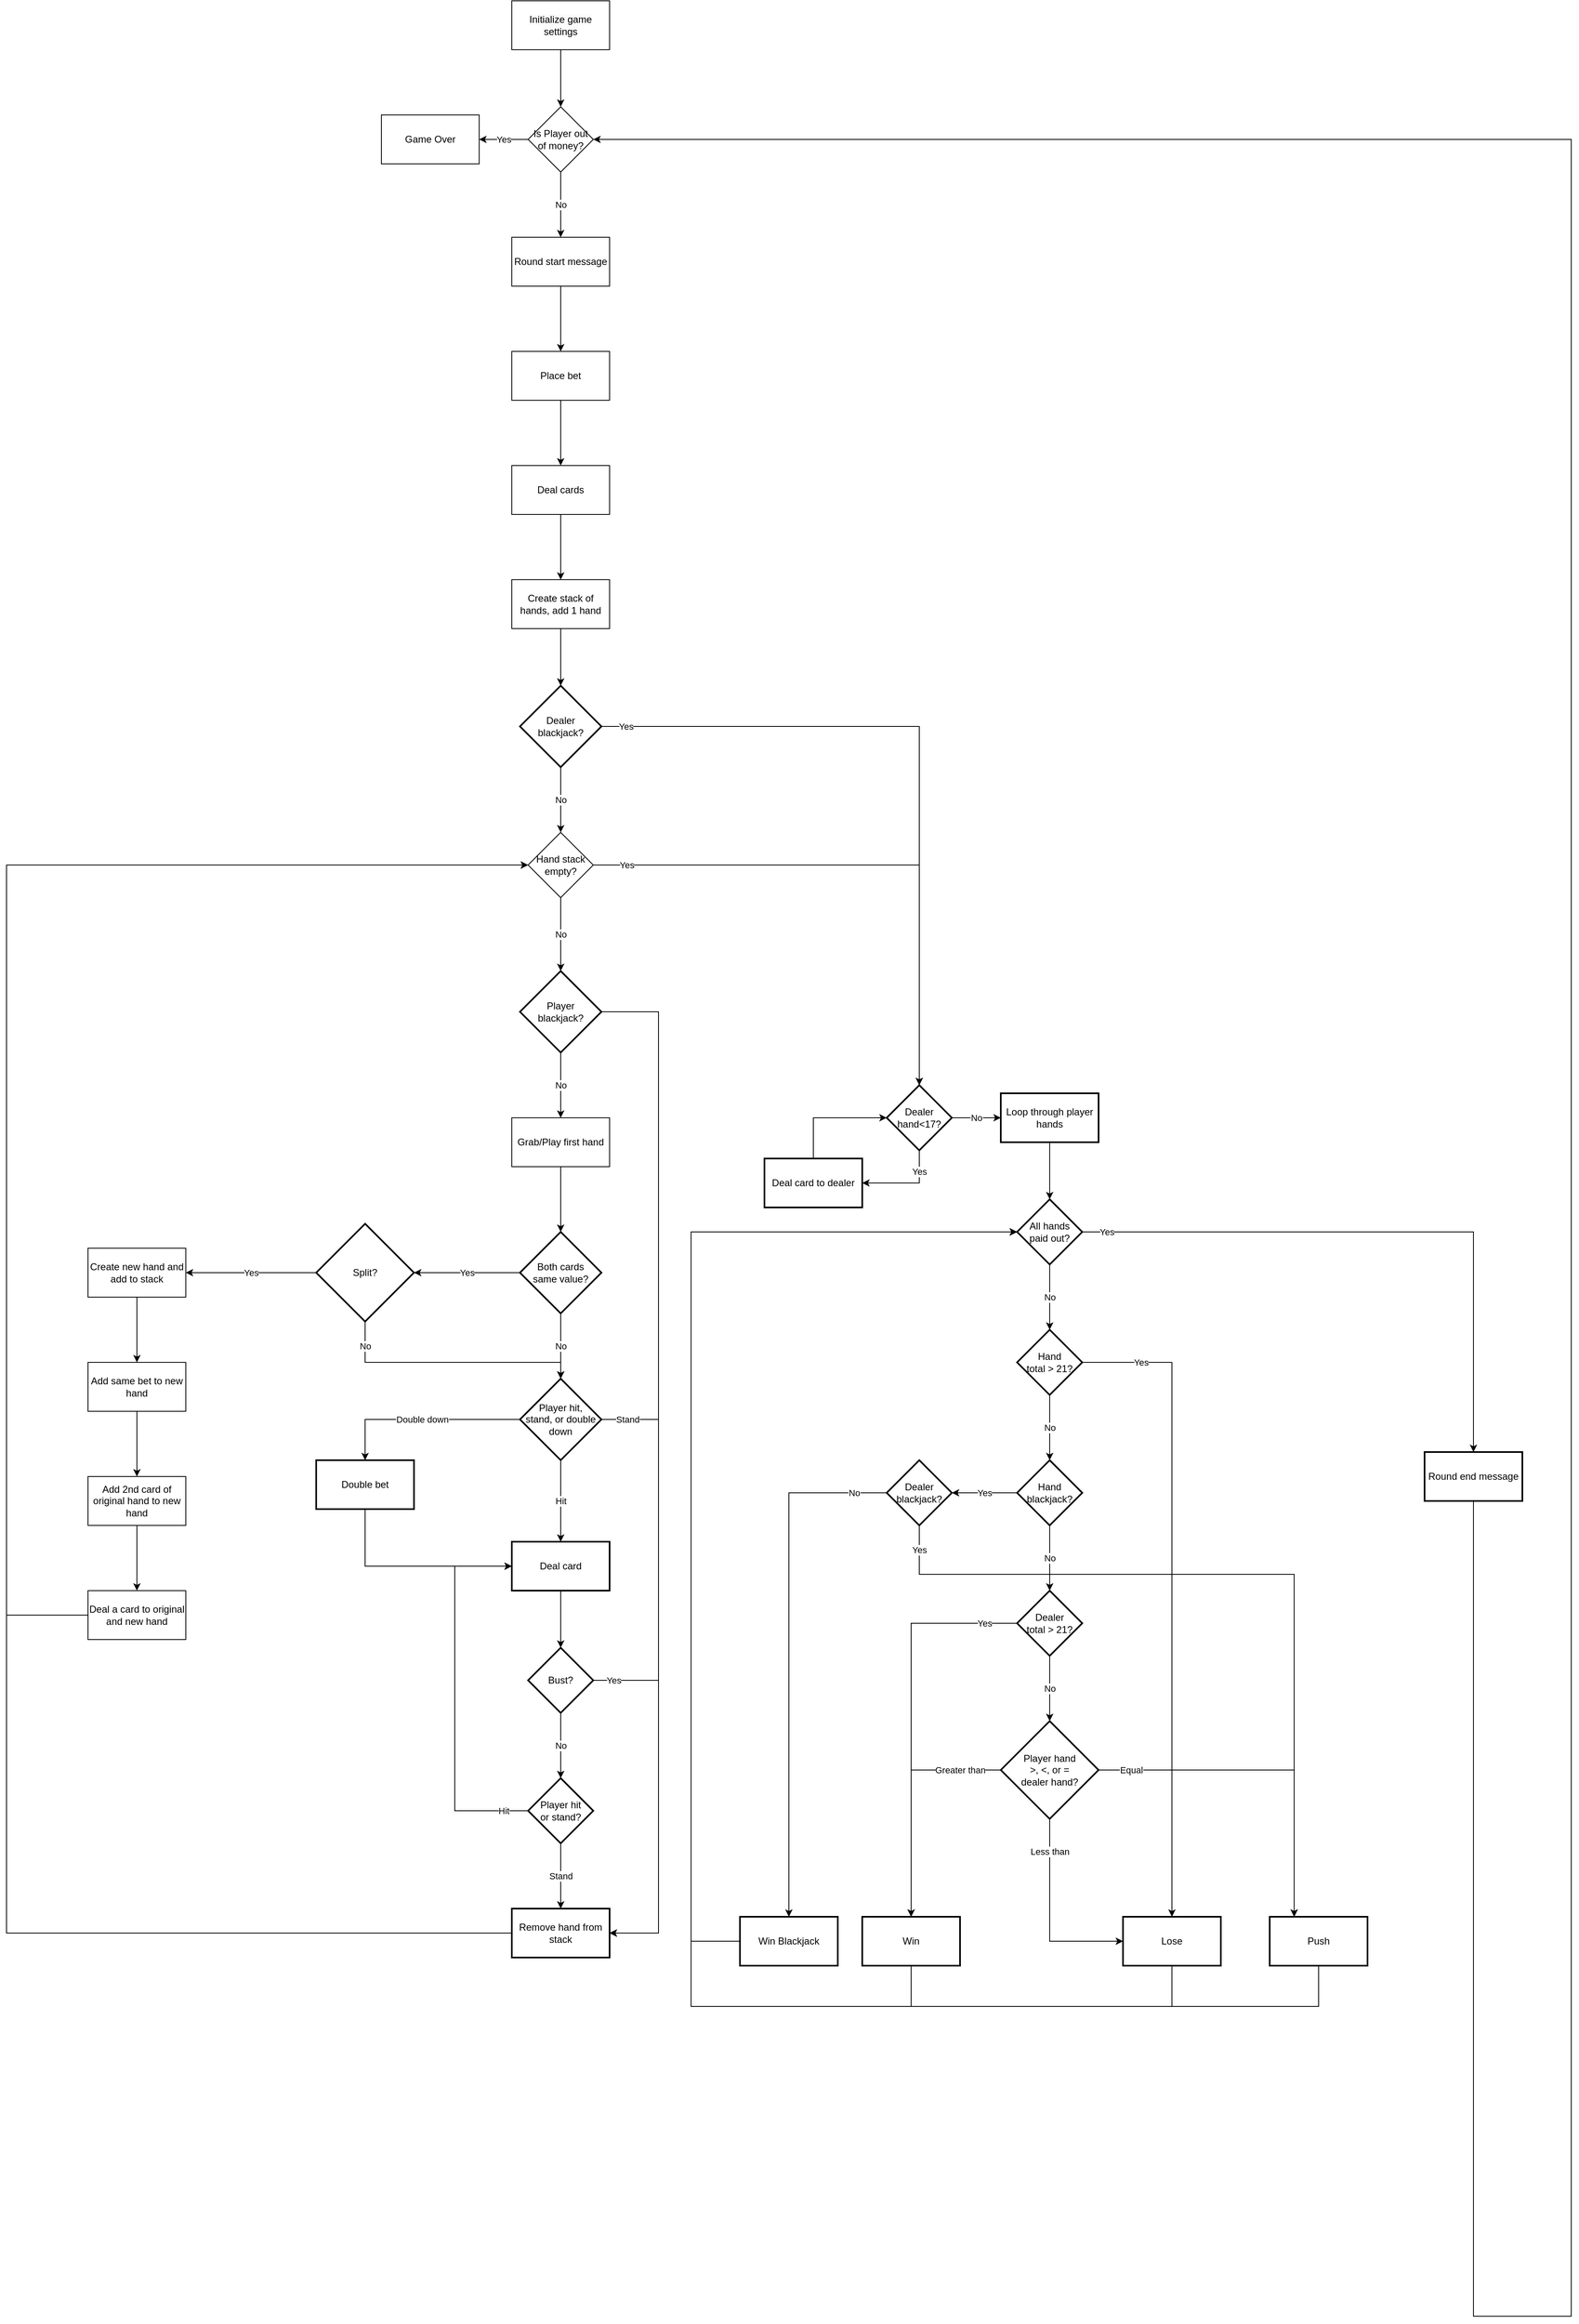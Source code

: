 <mxfile version="22.1.16" type="device">
  <diagram id="C5RBs43oDa-KdzZeNtuy" name="Page-1">
    <mxGraphModel dx="1985" dy="1855" grid="1" gridSize="10" guides="1" tooltips="1" connect="1" arrows="1" fold="1" page="1" pageScale="1" pageWidth="827" pageHeight="1169" math="0" shadow="0">
      <root>
        <mxCell id="WIyWlLk6GJQsqaUBKTNV-0" />
        <mxCell id="WIyWlLk6GJQsqaUBKTNV-1" parent="WIyWlLk6GJQsqaUBKTNV-0" />
        <mxCell id="i9jCx2unNbXi8wpeDKbZ-19" value="Yes" style="edgeStyle=orthogonalEdgeStyle;rounded=0;orthogonalLoop=1;jettySize=auto;html=1;entryX=0.5;entryY=0;entryDx=0;entryDy=0;" parent="WIyWlLk6GJQsqaUBKTNV-1" source="i9jCx2unNbXi8wpeDKbZ-8" target="i9jCx2unNbXi8wpeDKbZ-92" edge="1">
          <mxGeometry x="-0.928" relative="1" as="geometry">
            <mxPoint x="490" y="340" as="targetPoint" />
            <mxPoint as="offset" />
          </mxGeometry>
        </mxCell>
        <mxCell id="jfCNKPTCfZY7lDQbWMXK-6" value="No" style="edgeStyle=orthogonalEdgeStyle;rounded=0;orthogonalLoop=1;jettySize=auto;html=1;entryX=0.5;entryY=0;entryDx=0;entryDy=0;" edge="1" parent="WIyWlLk6GJQsqaUBKTNV-1" source="i9jCx2unNbXi8wpeDKbZ-8" target="i9jCx2unNbXi8wpeDKbZ-83">
          <mxGeometry relative="1" as="geometry" />
        </mxCell>
        <mxCell id="i9jCx2unNbXi8wpeDKbZ-8" value="Dealer &lt;br&gt;blackjack?" style="strokeWidth=2;html=1;shape=mxgraph.flowchart.decision;whiteSpace=wrap;" parent="WIyWlLk6GJQsqaUBKTNV-1" vertex="1">
          <mxGeometry x="310" y="290" width="100" height="100" as="geometry" />
        </mxCell>
        <mxCell id="jfCNKPTCfZY7lDQbWMXK-11" style="edgeStyle=orthogonalEdgeStyle;rounded=0;orthogonalLoop=1;jettySize=auto;html=1;entryX=0.5;entryY=0;entryDx=0;entryDy=0;" edge="1" parent="WIyWlLk6GJQsqaUBKTNV-1" source="i9jCx2unNbXi8wpeDKbZ-12" target="i9jCx2unNbXi8wpeDKbZ-70">
          <mxGeometry relative="1" as="geometry" />
        </mxCell>
        <mxCell id="i9jCx2unNbXi8wpeDKbZ-12" value="Deal cards" style="rounded=0;whiteSpace=wrap;html=1;" parent="WIyWlLk6GJQsqaUBKTNV-1" vertex="1">
          <mxGeometry x="300" y="20" width="120" height="60" as="geometry" />
        </mxCell>
        <mxCell id="i9jCx2unNbXi8wpeDKbZ-15" style="edgeStyle=orthogonalEdgeStyle;rounded=0;orthogonalLoop=1;jettySize=auto;html=1;entryX=0.5;entryY=0;entryDx=0;entryDy=0;" parent="WIyWlLk6GJQsqaUBKTNV-1" source="i9jCx2unNbXi8wpeDKbZ-14" target="i9jCx2unNbXi8wpeDKbZ-12" edge="1">
          <mxGeometry relative="1" as="geometry" />
        </mxCell>
        <mxCell id="i9jCx2unNbXi8wpeDKbZ-14" value="Place bet" style="rounded=0;whiteSpace=wrap;html=1;" parent="WIyWlLk6GJQsqaUBKTNV-1" vertex="1">
          <mxGeometry x="300" y="-120" width="120" height="60" as="geometry" />
        </mxCell>
        <mxCell id="jfCNKPTCfZY7lDQbWMXK-10" style="edgeStyle=orthogonalEdgeStyle;rounded=0;orthogonalLoop=1;jettySize=auto;html=1;entryX=0.5;entryY=0;entryDx=0;entryDy=0;" edge="1" parent="WIyWlLk6GJQsqaUBKTNV-1" source="i9jCx2unNbXi8wpeDKbZ-16" target="i9jCx2unNbXi8wpeDKbZ-14">
          <mxGeometry relative="1" as="geometry" />
        </mxCell>
        <mxCell id="i9jCx2unNbXi8wpeDKbZ-16" value="Round start message" style="rounded=0;whiteSpace=wrap;html=1;" parent="WIyWlLk6GJQsqaUBKTNV-1" vertex="1">
          <mxGeometry x="300" y="-260" width="120" height="60" as="geometry" />
        </mxCell>
        <mxCell id="i9jCx2unNbXi8wpeDKbZ-142" style="edgeStyle=orthogonalEdgeStyle;rounded=0;orthogonalLoop=1;jettySize=auto;html=1;entryX=0;entryY=0.5;entryDx=0;entryDy=0;" parent="WIyWlLk6GJQsqaUBKTNV-1" source="i9jCx2unNbXi8wpeDKbZ-21" target="i9jCx2unNbXi8wpeDKbZ-126" edge="1">
          <mxGeometry relative="1" as="geometry">
            <Array as="points">
              <mxPoint x="1290" y="1910" />
              <mxPoint x="520" y="1910" />
              <mxPoint x="520" y="960" />
            </Array>
          </mxGeometry>
        </mxCell>
        <mxCell id="i9jCx2unNbXi8wpeDKbZ-21" value="Push" style="whiteSpace=wrap;html=1;strokeWidth=2;" parent="WIyWlLk6GJQsqaUBKTNV-1" vertex="1">
          <mxGeometry x="1230" y="1800" width="120" height="60" as="geometry" />
        </mxCell>
        <mxCell id="RC4UUREXf3sCJhHpXISN-1" value="" style="edgeStyle=orthogonalEdgeStyle;rounded=0;orthogonalLoop=1;jettySize=auto;html=1;" parent="WIyWlLk6GJQsqaUBKTNV-1" source="i9jCx2unNbXi8wpeDKbZ-23" target="RC4UUREXf3sCJhHpXISN-0" edge="1">
          <mxGeometry relative="1" as="geometry" />
        </mxCell>
        <mxCell id="i9jCx2unNbXi8wpeDKbZ-23" value="&lt;span style=&quot;color: rgb(0, 0, 0); font-family: Helvetica; font-size: 12px; font-style: normal; font-variant-ligatures: normal; font-variant-caps: normal; font-weight: 400; letter-spacing: normal; orphans: 2; text-align: center; text-indent: 0px; text-transform: none; widows: 2; word-spacing: 0px; -webkit-text-stroke-width: 0px; background-color: rgb(251, 251, 251); text-decoration-thickness: initial; text-decoration-style: initial; text-decoration-color: initial; float: none; display: inline !important;&quot;&gt;Initialize game settings&lt;/span&gt;" style="rounded=0;whiteSpace=wrap;html=1;" parent="WIyWlLk6GJQsqaUBKTNV-1" vertex="1">
          <mxGeometry x="300" y="-550" width="120" height="60" as="geometry" />
        </mxCell>
        <mxCell id="i9jCx2unNbXi8wpeDKbZ-140" style="edgeStyle=orthogonalEdgeStyle;rounded=0;orthogonalLoop=1;jettySize=auto;html=1;entryX=0;entryY=0.5;entryDx=0;entryDy=0;" parent="WIyWlLk6GJQsqaUBKTNV-1" source="i9jCx2unNbXi8wpeDKbZ-28" target="i9jCx2unNbXi8wpeDKbZ-126" edge="1">
          <mxGeometry relative="1" as="geometry">
            <Array as="points">
              <mxPoint x="1110" y="1910" />
              <mxPoint x="520" y="1910" />
              <mxPoint x="520" y="960" />
            </Array>
          </mxGeometry>
        </mxCell>
        <mxCell id="i9jCx2unNbXi8wpeDKbZ-28" value="Lose" style="whiteSpace=wrap;html=1;strokeWidth=2;" parent="WIyWlLk6GJQsqaUBKTNV-1" vertex="1">
          <mxGeometry x="1050" y="1800" width="120" height="60" as="geometry" />
        </mxCell>
        <mxCell id="i9jCx2unNbXi8wpeDKbZ-35" value="Hit" style="edgeStyle=orthogonalEdgeStyle;rounded=0;orthogonalLoop=1;jettySize=auto;html=1;" parent="WIyWlLk6GJQsqaUBKTNV-1" source="i9jCx2unNbXi8wpeDKbZ-32" target="i9jCx2unNbXi8wpeDKbZ-34" edge="1">
          <mxGeometry relative="1" as="geometry" />
        </mxCell>
        <mxCell id="i9jCx2unNbXi8wpeDKbZ-37" value="Double down" style="edgeStyle=orthogonalEdgeStyle;rounded=0;orthogonalLoop=1;jettySize=auto;html=1;entryX=0.5;entryY=0;entryDx=0;entryDy=0;" parent="WIyWlLk6GJQsqaUBKTNV-1" source="i9jCx2unNbXi8wpeDKbZ-32" target="i9jCx2unNbXi8wpeDKbZ-36" edge="1">
          <mxGeometry relative="1" as="geometry" />
        </mxCell>
        <mxCell id="jfCNKPTCfZY7lDQbWMXK-5" value="Stand" style="edgeStyle=orthogonalEdgeStyle;rounded=0;orthogonalLoop=1;jettySize=auto;html=1;entryX=1;entryY=0.5;entryDx=0;entryDy=0;" edge="1" parent="WIyWlLk6GJQsqaUBKTNV-1" source="i9jCx2unNbXi8wpeDKbZ-32" target="i9jCx2unNbXi8wpeDKbZ-120">
          <mxGeometry x="-0.917" relative="1" as="geometry">
            <Array as="points">
              <mxPoint x="480" y="1190" />
              <mxPoint x="480" y="1820" />
            </Array>
            <mxPoint as="offset" />
          </mxGeometry>
        </mxCell>
        <mxCell id="i9jCx2unNbXi8wpeDKbZ-32" value="Player hit, &lt;br&gt;stand, or double down" style="strokeWidth=2;html=1;shape=mxgraph.flowchart.decision;whiteSpace=wrap;" parent="WIyWlLk6GJQsqaUBKTNV-1" vertex="1">
          <mxGeometry x="310" y="1140" width="100" height="100" as="geometry" />
        </mxCell>
        <mxCell id="i9jCx2unNbXi8wpeDKbZ-42" value="" style="edgeStyle=orthogonalEdgeStyle;rounded=0;orthogonalLoop=1;jettySize=auto;html=1;" parent="WIyWlLk6GJQsqaUBKTNV-1" source="i9jCx2unNbXi8wpeDKbZ-34" target="i9jCx2unNbXi8wpeDKbZ-41" edge="1">
          <mxGeometry relative="1" as="geometry" />
        </mxCell>
        <mxCell id="i9jCx2unNbXi8wpeDKbZ-34" value="Deal card" style="whiteSpace=wrap;html=1;strokeWidth=2;" parent="WIyWlLk6GJQsqaUBKTNV-1" vertex="1">
          <mxGeometry x="300" y="1340" width="120" height="60" as="geometry" />
        </mxCell>
        <mxCell id="i9jCx2unNbXi8wpeDKbZ-40" style="edgeStyle=orthogonalEdgeStyle;rounded=0;orthogonalLoop=1;jettySize=auto;html=1;entryX=0;entryY=0.5;entryDx=0;entryDy=0;exitX=0.5;exitY=1;exitDx=0;exitDy=0;" parent="WIyWlLk6GJQsqaUBKTNV-1" source="i9jCx2unNbXi8wpeDKbZ-36" target="i9jCx2unNbXi8wpeDKbZ-34" edge="1">
          <mxGeometry relative="1" as="geometry">
            <Array as="points">
              <mxPoint x="120" y="1370" />
            </Array>
          </mxGeometry>
        </mxCell>
        <mxCell id="i9jCx2unNbXi8wpeDKbZ-36" value="Double bet" style="whiteSpace=wrap;html=1;strokeWidth=2;" parent="WIyWlLk6GJQsqaUBKTNV-1" vertex="1">
          <mxGeometry x="60" y="1240" width="120" height="60" as="geometry" />
        </mxCell>
        <mxCell id="i9jCx2unNbXi8wpeDKbZ-50" value="No" style="edgeStyle=orthogonalEdgeStyle;rounded=0;orthogonalLoop=1;jettySize=auto;html=1;" parent="WIyWlLk6GJQsqaUBKTNV-1" source="i9jCx2unNbXi8wpeDKbZ-41" target="i9jCx2unNbXi8wpeDKbZ-49" edge="1">
          <mxGeometry relative="1" as="geometry" />
        </mxCell>
        <mxCell id="i9jCx2unNbXi8wpeDKbZ-122" value="Yes" style="edgeStyle=orthogonalEdgeStyle;rounded=0;orthogonalLoop=1;jettySize=auto;html=1;entryX=1;entryY=0.5;entryDx=0;entryDy=0;" parent="WIyWlLk6GJQsqaUBKTNV-1" source="i9jCx2unNbXi8wpeDKbZ-41" target="i9jCx2unNbXi8wpeDKbZ-120" edge="1">
          <mxGeometry x="-0.892" relative="1" as="geometry">
            <Array as="points">
              <mxPoint x="480" y="1510" />
              <mxPoint x="480" y="1820" />
            </Array>
            <mxPoint as="offset" />
          </mxGeometry>
        </mxCell>
        <mxCell id="i9jCx2unNbXi8wpeDKbZ-41" value="Bust?" style="rhombus;whiteSpace=wrap;html=1;strokeWidth=2;" parent="WIyWlLk6GJQsqaUBKTNV-1" vertex="1">
          <mxGeometry x="320" y="1470" width="80" height="80" as="geometry" />
        </mxCell>
        <mxCell id="jfCNKPTCfZY7lDQbWMXK-8" value="No" style="edgeStyle=orthogonalEdgeStyle;rounded=0;orthogonalLoop=1;jettySize=auto;html=1;entryX=0.5;entryY=0;entryDx=0;entryDy=0;" edge="1" parent="WIyWlLk6GJQsqaUBKTNV-1" source="i9jCx2unNbXi8wpeDKbZ-43" target="i9jCx2unNbXi8wpeDKbZ-86">
          <mxGeometry relative="1" as="geometry" />
        </mxCell>
        <mxCell id="jfCNKPTCfZY7lDQbWMXK-9" style="edgeStyle=orthogonalEdgeStyle;rounded=0;orthogonalLoop=1;jettySize=auto;html=1;entryX=1;entryY=0.5;entryDx=0;entryDy=0;" edge="1" parent="WIyWlLk6GJQsqaUBKTNV-1" source="i9jCx2unNbXi8wpeDKbZ-43" target="i9jCx2unNbXi8wpeDKbZ-120">
          <mxGeometry relative="1" as="geometry">
            <Array as="points">
              <mxPoint x="480" y="690" />
              <mxPoint x="480" y="1820" />
            </Array>
          </mxGeometry>
        </mxCell>
        <mxCell id="i9jCx2unNbXi8wpeDKbZ-43" value="Player &lt;br&gt;blackjack?" style="strokeWidth=2;html=1;shape=mxgraph.flowchart.decision;whiteSpace=wrap;" parent="WIyWlLk6GJQsqaUBKTNV-1" vertex="1">
          <mxGeometry x="310" y="640" width="100" height="100" as="geometry" />
        </mxCell>
        <mxCell id="i9jCx2unNbXi8wpeDKbZ-53" value="Hit" style="edgeStyle=orthogonalEdgeStyle;rounded=0;orthogonalLoop=1;jettySize=auto;html=1;entryX=0;entryY=0.5;entryDx=0;entryDy=0;" parent="WIyWlLk6GJQsqaUBKTNV-1" source="i9jCx2unNbXi8wpeDKbZ-49" target="i9jCx2unNbXi8wpeDKbZ-34" edge="1">
          <mxGeometry x="-0.87" relative="1" as="geometry">
            <Array as="points">
              <mxPoint x="230" y="1670" />
              <mxPoint x="230" y="1370" />
            </Array>
            <mxPoint as="offset" />
          </mxGeometry>
        </mxCell>
        <mxCell id="i9jCx2unNbXi8wpeDKbZ-121" value="Stand" style="edgeStyle=orthogonalEdgeStyle;rounded=0;orthogonalLoop=1;jettySize=auto;html=1;" parent="WIyWlLk6GJQsqaUBKTNV-1" source="i9jCx2unNbXi8wpeDKbZ-49" target="i9jCx2unNbXi8wpeDKbZ-120" edge="1">
          <mxGeometry relative="1" as="geometry" />
        </mxCell>
        <mxCell id="i9jCx2unNbXi8wpeDKbZ-49" value="Player hit&lt;br&gt;or stand?" style="rhombus;whiteSpace=wrap;html=1;strokeWidth=2;" parent="WIyWlLk6GJQsqaUBKTNV-1" vertex="1">
          <mxGeometry x="320" y="1630" width="80" height="80" as="geometry" />
        </mxCell>
        <mxCell id="i9jCx2unNbXi8wpeDKbZ-64" value="Yes" style="edgeStyle=orthogonalEdgeStyle;rounded=0;orthogonalLoop=1;jettySize=auto;html=1;" parent="WIyWlLk6GJQsqaUBKTNV-1" source="i9jCx2unNbXi8wpeDKbZ-59" target="i9jCx2unNbXi8wpeDKbZ-63" edge="1">
          <mxGeometry relative="1" as="geometry" />
        </mxCell>
        <mxCell id="i9jCx2unNbXi8wpeDKbZ-59" value="Both cards &lt;br&gt;same value?" style="strokeWidth=2;html=1;shape=mxgraph.flowchart.decision;whiteSpace=wrap;" parent="WIyWlLk6GJQsqaUBKTNV-1" vertex="1">
          <mxGeometry x="310" y="960" width="100" height="100" as="geometry" />
        </mxCell>
        <mxCell id="i9jCx2unNbXi8wpeDKbZ-69" value="Yes" style="edgeStyle=orthogonalEdgeStyle;rounded=0;orthogonalLoop=1;jettySize=auto;html=1;entryX=1;entryY=0.5;entryDx=0;entryDy=0;" parent="WIyWlLk6GJQsqaUBKTNV-1" source="i9jCx2unNbXi8wpeDKbZ-63" target="i9jCx2unNbXi8wpeDKbZ-68" edge="1">
          <mxGeometry relative="1" as="geometry" />
        </mxCell>
        <mxCell id="i9jCx2unNbXi8wpeDKbZ-63" value="Split?" style="strokeWidth=2;html=1;shape=mxgraph.flowchart.decision;whiteSpace=wrap;" parent="WIyWlLk6GJQsqaUBKTNV-1" vertex="1">
          <mxGeometry x="60" y="950" width="120" height="120" as="geometry" />
        </mxCell>
        <mxCell id="i9jCx2unNbXi8wpeDKbZ-65" value="No" style="edgeStyle=orthogonalEdgeStyle;rounded=0;orthogonalLoop=1;jettySize=auto;html=1;entryX=0.5;entryY=0;entryDx=0;entryDy=0;entryPerimeter=0;" parent="WIyWlLk6GJQsqaUBKTNV-1" source="i9jCx2unNbXi8wpeDKbZ-59" target="i9jCx2unNbXi8wpeDKbZ-32" edge="1">
          <mxGeometry relative="1" as="geometry" />
        </mxCell>
        <mxCell id="i9jCx2unNbXi8wpeDKbZ-76" value="" style="edgeStyle=orthogonalEdgeStyle;rounded=0;orthogonalLoop=1;jettySize=auto;html=1;" parent="WIyWlLk6GJQsqaUBKTNV-1" source="i9jCx2unNbXi8wpeDKbZ-68" target="i9jCx2unNbXi8wpeDKbZ-75" edge="1">
          <mxGeometry relative="1" as="geometry" />
        </mxCell>
        <mxCell id="i9jCx2unNbXi8wpeDKbZ-68" value="Create new hand and add to stack" style="rounded=0;whiteSpace=wrap;html=1;" parent="WIyWlLk6GJQsqaUBKTNV-1" vertex="1">
          <mxGeometry x="-220" y="980" width="120" height="60" as="geometry" />
        </mxCell>
        <mxCell id="i9jCx2unNbXi8wpeDKbZ-70" value="Create stack of hands, add 1 hand" style="rounded=0;whiteSpace=wrap;html=1;" parent="WIyWlLk6GJQsqaUBKTNV-1" vertex="1">
          <mxGeometry x="300" y="160" width="120" height="60" as="geometry" />
        </mxCell>
        <mxCell id="i9jCx2unNbXi8wpeDKbZ-78" value="" style="edgeStyle=orthogonalEdgeStyle;rounded=0;orthogonalLoop=1;jettySize=auto;html=1;" parent="WIyWlLk6GJQsqaUBKTNV-1" source="i9jCx2unNbXi8wpeDKbZ-75" target="i9jCx2unNbXi8wpeDKbZ-77" edge="1">
          <mxGeometry relative="1" as="geometry" />
        </mxCell>
        <mxCell id="i9jCx2unNbXi8wpeDKbZ-75" value="Add same bet to new hand" style="rounded=0;whiteSpace=wrap;html=1;" parent="WIyWlLk6GJQsqaUBKTNV-1" vertex="1">
          <mxGeometry x="-220" y="1120" width="120" height="60" as="geometry" />
        </mxCell>
        <mxCell id="i9jCx2unNbXi8wpeDKbZ-80" value="" style="edgeStyle=orthogonalEdgeStyle;rounded=0;orthogonalLoop=1;jettySize=auto;html=1;" parent="WIyWlLk6GJQsqaUBKTNV-1" source="i9jCx2unNbXi8wpeDKbZ-77" target="i9jCx2unNbXi8wpeDKbZ-79" edge="1">
          <mxGeometry relative="1" as="geometry" />
        </mxCell>
        <mxCell id="i9jCx2unNbXi8wpeDKbZ-77" value="Add 2nd card of original hand to new hand" style="rounded=0;whiteSpace=wrap;html=1;" parent="WIyWlLk6GJQsqaUBKTNV-1" vertex="1">
          <mxGeometry x="-220" y="1260" width="120" height="60" as="geometry" />
        </mxCell>
        <mxCell id="i9jCx2unNbXi8wpeDKbZ-89" style="edgeStyle=orthogonalEdgeStyle;rounded=0;orthogonalLoop=1;jettySize=auto;html=1;entryX=0;entryY=0.5;entryDx=0;entryDy=0;" parent="WIyWlLk6GJQsqaUBKTNV-1" source="i9jCx2unNbXi8wpeDKbZ-79" target="i9jCx2unNbXi8wpeDKbZ-83" edge="1">
          <mxGeometry relative="1" as="geometry">
            <Array as="points">
              <mxPoint x="-320" y="1430" />
              <mxPoint x="-320" y="510" />
            </Array>
          </mxGeometry>
        </mxCell>
        <mxCell id="i9jCx2unNbXi8wpeDKbZ-79" value="Deal a card to original and new hand" style="rounded=0;whiteSpace=wrap;html=1;" parent="WIyWlLk6GJQsqaUBKTNV-1" vertex="1">
          <mxGeometry x="-220" y="1400" width="120" height="60" as="geometry" />
        </mxCell>
        <mxCell id="i9jCx2unNbXi8wpeDKbZ-105" value="Yes" style="edgeStyle=orthogonalEdgeStyle;rounded=0;orthogonalLoop=1;jettySize=auto;html=1;entryX=0.5;entryY=0;entryDx=0;entryDy=0;" parent="WIyWlLk6GJQsqaUBKTNV-1" source="i9jCx2unNbXi8wpeDKbZ-83" target="i9jCx2unNbXi8wpeDKbZ-92" edge="1">
          <mxGeometry x="-0.878" relative="1" as="geometry">
            <mxPoint as="offset" />
          </mxGeometry>
        </mxCell>
        <mxCell id="i9jCx2unNbXi8wpeDKbZ-83" value="Hand stack empty?" style="rhombus;whiteSpace=wrap;html=1;rounded=0;" parent="WIyWlLk6GJQsqaUBKTNV-1" vertex="1">
          <mxGeometry x="320" y="470" width="80" height="80" as="geometry" />
        </mxCell>
        <mxCell id="i9jCx2unNbXi8wpeDKbZ-86" value="Grab/Play first hand" style="whiteSpace=wrap;html=1;rounded=0;" parent="WIyWlLk6GJQsqaUBKTNV-1" vertex="1">
          <mxGeometry x="300" y="820" width="120" height="60" as="geometry" />
        </mxCell>
        <mxCell id="i9jCx2unNbXi8wpeDKbZ-95" value="Yes" style="edgeStyle=orthogonalEdgeStyle;rounded=0;orthogonalLoop=1;jettySize=auto;html=1;entryX=1;entryY=0.5;entryDx=0;entryDy=0;" parent="WIyWlLk6GJQsqaUBKTNV-1" source="i9jCx2unNbXi8wpeDKbZ-92" target="i9jCx2unNbXi8wpeDKbZ-94" edge="1">
          <mxGeometry x="-0.539" relative="1" as="geometry">
            <Array as="points">
              <mxPoint x="800" y="900" />
            </Array>
            <mxPoint as="offset" />
          </mxGeometry>
        </mxCell>
        <mxCell id="i9jCx2unNbXi8wpeDKbZ-125" value="No" style="edgeStyle=orthogonalEdgeStyle;rounded=0;orthogonalLoop=1;jettySize=auto;html=1;" parent="WIyWlLk6GJQsqaUBKTNV-1" source="i9jCx2unNbXi8wpeDKbZ-92" target="i9jCx2unNbXi8wpeDKbZ-124" edge="1">
          <mxGeometry relative="1" as="geometry" />
        </mxCell>
        <mxCell id="i9jCx2unNbXi8wpeDKbZ-92" value="Dealer &lt;br&gt;hand&amp;lt;17?" style="rhombus;whiteSpace=wrap;html=1;strokeWidth=2;" parent="WIyWlLk6GJQsqaUBKTNV-1" vertex="1">
          <mxGeometry x="760" y="780" width="80" height="80" as="geometry" />
        </mxCell>
        <mxCell id="i9jCx2unNbXi8wpeDKbZ-96" style="edgeStyle=orthogonalEdgeStyle;rounded=0;orthogonalLoop=1;jettySize=auto;html=1;entryX=0;entryY=0.5;entryDx=0;entryDy=0;exitX=0.5;exitY=0;exitDx=0;exitDy=0;" parent="WIyWlLk6GJQsqaUBKTNV-1" source="i9jCx2unNbXi8wpeDKbZ-94" target="i9jCx2unNbXi8wpeDKbZ-92" edge="1">
          <mxGeometry relative="1" as="geometry">
            <Array as="points">
              <mxPoint x="670" y="820" />
            </Array>
          </mxGeometry>
        </mxCell>
        <mxCell id="i9jCx2unNbXi8wpeDKbZ-94" value="Deal card to dealer" style="whiteSpace=wrap;html=1;strokeWidth=2;" parent="WIyWlLk6GJQsqaUBKTNV-1" vertex="1">
          <mxGeometry x="610" y="870" width="120" height="60" as="geometry" />
        </mxCell>
        <mxCell id="i9jCx2unNbXi8wpeDKbZ-99" value="Equal" style="edgeStyle=orthogonalEdgeStyle;rounded=0;orthogonalLoop=1;jettySize=auto;html=1;entryX=0.25;entryY=0;entryDx=0;entryDy=0;" parent="WIyWlLk6GJQsqaUBKTNV-1" source="i9jCx2unNbXi8wpeDKbZ-97" target="i9jCx2unNbXi8wpeDKbZ-21" edge="1">
          <mxGeometry x="-0.809" relative="1" as="geometry">
            <mxPoint as="offset" />
          </mxGeometry>
        </mxCell>
        <mxCell id="i9jCx2unNbXi8wpeDKbZ-100" value="Less than" style="edgeStyle=orthogonalEdgeStyle;rounded=0;orthogonalLoop=1;jettySize=auto;html=1;entryX=0;entryY=0.5;entryDx=0;entryDy=0;" parent="WIyWlLk6GJQsqaUBKTNV-1" source="i9jCx2unNbXi8wpeDKbZ-97" target="i9jCx2unNbXi8wpeDKbZ-28" edge="1">
          <mxGeometry x="-0.667" relative="1" as="geometry">
            <Array as="points">
              <mxPoint x="960" y="1830" />
            </Array>
            <mxPoint as="offset" />
          </mxGeometry>
        </mxCell>
        <mxCell id="i9jCx2unNbXi8wpeDKbZ-102" value="Greater than" style="edgeStyle=orthogonalEdgeStyle;rounded=0;orthogonalLoop=1;jettySize=auto;html=1;" parent="WIyWlLk6GJQsqaUBKTNV-1" source="i9jCx2unNbXi8wpeDKbZ-97" target="i9jCx2unNbXi8wpeDKbZ-101" edge="1">
          <mxGeometry x="-0.655" relative="1" as="geometry">
            <mxPoint as="offset" />
          </mxGeometry>
        </mxCell>
        <mxCell id="i9jCx2unNbXi8wpeDKbZ-97" value="Player hand &lt;br&gt;&amp;gt;, &amp;lt;, or = &lt;br&gt;dealer hand?" style="rhombus;whiteSpace=wrap;html=1;strokeWidth=2;" parent="WIyWlLk6GJQsqaUBKTNV-1" vertex="1">
          <mxGeometry x="900" y="1560" width="120" height="120" as="geometry" />
        </mxCell>
        <mxCell id="i9jCx2unNbXi8wpeDKbZ-139" style="edgeStyle=orthogonalEdgeStyle;rounded=0;orthogonalLoop=1;jettySize=auto;html=1;entryX=0;entryY=0.5;entryDx=0;entryDy=0;" parent="WIyWlLk6GJQsqaUBKTNV-1" source="i9jCx2unNbXi8wpeDKbZ-101" target="i9jCx2unNbXi8wpeDKbZ-126" edge="1">
          <mxGeometry relative="1" as="geometry">
            <Array as="points">
              <mxPoint x="790" y="1910" />
              <mxPoint x="520" y="1910" />
              <mxPoint x="520" y="960" />
            </Array>
          </mxGeometry>
        </mxCell>
        <mxCell id="i9jCx2unNbXi8wpeDKbZ-101" value="Win" style="whiteSpace=wrap;html=1;strokeWidth=2;" parent="WIyWlLk6GJQsqaUBKTNV-1" vertex="1">
          <mxGeometry x="730" y="1800" width="120" height="60" as="geometry" />
        </mxCell>
        <mxCell id="i9jCx2unNbXi8wpeDKbZ-109" value="Yes" style="edgeStyle=orthogonalEdgeStyle;rounded=0;orthogonalLoop=1;jettySize=auto;html=1;entryX=0.5;entryY=0;entryDx=0;entryDy=0;" parent="WIyWlLk6GJQsqaUBKTNV-1" source="i9jCx2unNbXi8wpeDKbZ-106" target="i9jCx2unNbXi8wpeDKbZ-28" edge="1">
          <mxGeometry x="-0.818" relative="1" as="geometry">
            <Array as="points">
              <mxPoint x="1110" y="1120" />
            </Array>
            <mxPoint as="offset" />
          </mxGeometry>
        </mxCell>
        <mxCell id="i9jCx2unNbXi8wpeDKbZ-130" value="No" style="edgeStyle=orthogonalEdgeStyle;rounded=0;orthogonalLoop=1;jettySize=auto;html=1;" parent="WIyWlLk6GJQsqaUBKTNV-1" source="i9jCx2unNbXi8wpeDKbZ-106" target="i9jCx2unNbXi8wpeDKbZ-129" edge="1">
          <mxGeometry relative="1" as="geometry" />
        </mxCell>
        <mxCell id="i9jCx2unNbXi8wpeDKbZ-106" value="Hand&lt;br&gt;total &amp;gt; 21?" style="rhombus;whiteSpace=wrap;html=1;strokeWidth=2;" parent="WIyWlLk6GJQsqaUBKTNV-1" vertex="1">
          <mxGeometry x="920" y="1080" width="80" height="80" as="geometry" />
        </mxCell>
        <mxCell id="i9jCx2unNbXi8wpeDKbZ-112" value="Yes" style="edgeStyle=orthogonalEdgeStyle;rounded=0;orthogonalLoop=1;jettySize=auto;html=1;entryX=0.5;entryY=0;entryDx=0;entryDy=0;" parent="WIyWlLk6GJQsqaUBKTNV-1" source="i9jCx2unNbXi8wpeDKbZ-110" target="i9jCx2unNbXi8wpeDKbZ-101" edge="1">
          <mxGeometry x="-0.837" relative="1" as="geometry">
            <mxPoint as="offset" />
          </mxGeometry>
        </mxCell>
        <mxCell id="i9jCx2unNbXi8wpeDKbZ-113" value="No" style="edgeStyle=orthogonalEdgeStyle;rounded=0;orthogonalLoop=1;jettySize=auto;html=1;entryX=0.5;entryY=0;entryDx=0;entryDy=0;" parent="WIyWlLk6GJQsqaUBKTNV-1" source="i9jCx2unNbXi8wpeDKbZ-110" target="i9jCx2unNbXi8wpeDKbZ-97" edge="1">
          <mxGeometry relative="1" as="geometry" />
        </mxCell>
        <mxCell id="i9jCx2unNbXi8wpeDKbZ-110" value="Dealer&lt;br&gt;total &amp;gt; 21?" style="rhombus;whiteSpace=wrap;html=1;strokeWidth=2;" parent="WIyWlLk6GJQsqaUBKTNV-1" vertex="1">
          <mxGeometry x="920" y="1400" width="80" height="80" as="geometry" />
        </mxCell>
        <mxCell id="i9jCx2unNbXi8wpeDKbZ-144" style="edgeStyle=orthogonalEdgeStyle;rounded=0;orthogonalLoop=1;jettySize=auto;html=1;entryX=1;entryY=0.5;entryDx=0;entryDy=0;" parent="WIyWlLk6GJQsqaUBKTNV-1" source="i9jCx2unNbXi8wpeDKbZ-114" target="RC4UUREXf3sCJhHpXISN-0" edge="1">
          <mxGeometry relative="1" as="geometry">
            <mxPoint x="930" y="-120" as="targetPoint" />
            <Array as="points">
              <mxPoint x="1600" y="2290" />
              <mxPoint x="1600" y="-380" />
            </Array>
          </mxGeometry>
        </mxCell>
        <mxCell id="i9jCx2unNbXi8wpeDKbZ-114" value="Round end message" style="whiteSpace=wrap;html=1;strokeWidth=2;" parent="WIyWlLk6GJQsqaUBKTNV-1" vertex="1">
          <mxGeometry x="1420" y="1230" width="120" height="60" as="geometry" />
        </mxCell>
        <mxCell id="i9jCx2unNbXi8wpeDKbZ-123" style="edgeStyle=orthogonalEdgeStyle;rounded=0;orthogonalLoop=1;jettySize=auto;html=1;entryX=0;entryY=0.5;entryDx=0;entryDy=0;" parent="WIyWlLk6GJQsqaUBKTNV-1" source="i9jCx2unNbXi8wpeDKbZ-120" target="i9jCx2unNbXi8wpeDKbZ-83" edge="1">
          <mxGeometry relative="1" as="geometry">
            <mxPoint x="60" y="250" as="targetPoint" />
            <Array as="points">
              <mxPoint x="-320" y="1820" />
              <mxPoint x="-320" y="510" />
            </Array>
          </mxGeometry>
        </mxCell>
        <mxCell id="i9jCx2unNbXi8wpeDKbZ-120" value="Remove hand from stack" style="whiteSpace=wrap;html=1;strokeWidth=2;" parent="WIyWlLk6GJQsqaUBKTNV-1" vertex="1">
          <mxGeometry x="300" y="1790" width="120" height="60" as="geometry" />
        </mxCell>
        <mxCell id="i9jCx2unNbXi8wpeDKbZ-127" value="" style="edgeStyle=orthogonalEdgeStyle;rounded=0;orthogonalLoop=1;jettySize=auto;html=1;" parent="WIyWlLk6GJQsqaUBKTNV-1" source="i9jCx2unNbXi8wpeDKbZ-124" target="i9jCx2unNbXi8wpeDKbZ-126" edge="1">
          <mxGeometry relative="1" as="geometry" />
        </mxCell>
        <mxCell id="i9jCx2unNbXi8wpeDKbZ-124" value="Loop through player hands" style="whiteSpace=wrap;html=1;strokeWidth=2;" parent="WIyWlLk6GJQsqaUBKTNV-1" vertex="1">
          <mxGeometry x="900" y="790" width="120" height="60" as="geometry" />
        </mxCell>
        <mxCell id="i9jCx2unNbXi8wpeDKbZ-128" value="No" style="edgeStyle=orthogonalEdgeStyle;rounded=0;orthogonalLoop=1;jettySize=auto;html=1;entryX=0.5;entryY=0;entryDx=0;entryDy=0;" parent="WIyWlLk6GJQsqaUBKTNV-1" source="i9jCx2unNbXi8wpeDKbZ-126" target="i9jCx2unNbXi8wpeDKbZ-106" edge="1">
          <mxGeometry relative="1" as="geometry" />
        </mxCell>
        <mxCell id="i9jCx2unNbXi8wpeDKbZ-143" value="Yes" style="edgeStyle=orthogonalEdgeStyle;rounded=0;orthogonalLoop=1;jettySize=auto;html=1;entryX=0.5;entryY=0;entryDx=0;entryDy=0;" parent="WIyWlLk6GJQsqaUBKTNV-1" source="i9jCx2unNbXi8wpeDKbZ-126" target="i9jCx2unNbXi8wpeDKbZ-114" edge="1">
          <mxGeometry x="-0.92" relative="1" as="geometry">
            <mxPoint as="offset" />
          </mxGeometry>
        </mxCell>
        <mxCell id="i9jCx2unNbXi8wpeDKbZ-126" value="All hands &lt;br&gt;paid out?" style="rhombus;whiteSpace=wrap;html=1;strokeWidth=2;" parent="WIyWlLk6GJQsqaUBKTNV-1" vertex="1">
          <mxGeometry x="920" y="920" width="80" height="80" as="geometry" />
        </mxCell>
        <mxCell id="i9jCx2unNbXi8wpeDKbZ-131" value="No" style="edgeStyle=orthogonalEdgeStyle;rounded=0;orthogonalLoop=1;jettySize=auto;html=1;entryX=0.5;entryY=0;entryDx=0;entryDy=0;" parent="WIyWlLk6GJQsqaUBKTNV-1" source="i9jCx2unNbXi8wpeDKbZ-129" target="i9jCx2unNbXi8wpeDKbZ-110" edge="1">
          <mxGeometry relative="1" as="geometry" />
        </mxCell>
        <mxCell id="i9jCx2unNbXi8wpeDKbZ-133" value="Yes" style="edgeStyle=orthogonalEdgeStyle;rounded=0;orthogonalLoop=1;jettySize=auto;html=1;" parent="WIyWlLk6GJQsqaUBKTNV-1" source="i9jCx2unNbXi8wpeDKbZ-129" target="i9jCx2unNbXi8wpeDKbZ-132" edge="1">
          <mxGeometry relative="1" as="geometry" />
        </mxCell>
        <mxCell id="i9jCx2unNbXi8wpeDKbZ-129" value="Hand blackjack?" style="rhombus;whiteSpace=wrap;html=1;strokeWidth=2;" parent="WIyWlLk6GJQsqaUBKTNV-1" vertex="1">
          <mxGeometry x="920" y="1240" width="80" height="80" as="geometry" />
        </mxCell>
        <mxCell id="i9jCx2unNbXi8wpeDKbZ-134" value="Yes" style="edgeStyle=orthogonalEdgeStyle;rounded=0;orthogonalLoop=1;jettySize=auto;html=1;entryX=0.25;entryY=0;entryDx=0;entryDy=0;" parent="WIyWlLk6GJQsqaUBKTNV-1" source="i9jCx2unNbXi8wpeDKbZ-132" target="i9jCx2unNbXi8wpeDKbZ-21" edge="1">
          <mxGeometry x="-0.936" relative="1" as="geometry">
            <Array as="points">
              <mxPoint x="800" y="1380" />
              <mxPoint x="1260" y="1380" />
            </Array>
            <mxPoint as="offset" />
          </mxGeometry>
        </mxCell>
        <mxCell id="i9jCx2unNbXi8wpeDKbZ-136" value="No" style="edgeStyle=orthogonalEdgeStyle;rounded=0;orthogonalLoop=1;jettySize=auto;html=1;entryX=0.5;entryY=0;entryDx=0;entryDy=0;" parent="WIyWlLk6GJQsqaUBKTNV-1" source="i9jCx2unNbXi8wpeDKbZ-132" target="i9jCx2unNbXi8wpeDKbZ-135" edge="1">
          <mxGeometry x="-0.875" relative="1" as="geometry">
            <mxPoint as="offset" />
          </mxGeometry>
        </mxCell>
        <mxCell id="i9jCx2unNbXi8wpeDKbZ-132" value="Dealer blackjack?" style="rhombus;whiteSpace=wrap;html=1;strokeWidth=2;" parent="WIyWlLk6GJQsqaUBKTNV-1" vertex="1">
          <mxGeometry x="760" y="1240" width="80" height="80" as="geometry" />
        </mxCell>
        <mxCell id="i9jCx2unNbXi8wpeDKbZ-137" style="edgeStyle=orthogonalEdgeStyle;rounded=0;orthogonalLoop=1;jettySize=auto;html=1;entryX=0;entryY=0.5;entryDx=0;entryDy=0;" parent="WIyWlLk6GJQsqaUBKTNV-1" source="i9jCx2unNbXi8wpeDKbZ-135" target="i9jCx2unNbXi8wpeDKbZ-126" edge="1">
          <mxGeometry relative="1" as="geometry">
            <Array as="points">
              <mxPoint x="520" y="1830" />
              <mxPoint x="520" y="960" />
            </Array>
          </mxGeometry>
        </mxCell>
        <mxCell id="i9jCx2unNbXi8wpeDKbZ-135" value="Win Blackjack" style="whiteSpace=wrap;html=1;strokeWidth=2;" parent="WIyWlLk6GJQsqaUBKTNV-1" vertex="1">
          <mxGeometry x="580" y="1800" width="120" height="60" as="geometry" />
        </mxCell>
        <mxCell id="RC4UUREXf3sCJhHpXISN-2" value="No" style="edgeStyle=orthogonalEdgeStyle;rounded=0;orthogonalLoop=1;jettySize=auto;html=1;entryX=0.5;entryY=0;entryDx=0;entryDy=0;" parent="WIyWlLk6GJQsqaUBKTNV-1" source="RC4UUREXf3sCJhHpXISN-0" target="i9jCx2unNbXi8wpeDKbZ-16" edge="1">
          <mxGeometry relative="1" as="geometry" />
        </mxCell>
        <mxCell id="RC4UUREXf3sCJhHpXISN-4" value="Yes" style="edgeStyle=orthogonalEdgeStyle;rounded=0;orthogonalLoop=1;jettySize=auto;html=1;" parent="WIyWlLk6GJQsqaUBKTNV-1" source="RC4UUREXf3sCJhHpXISN-0" target="RC4UUREXf3sCJhHpXISN-3" edge="1">
          <mxGeometry relative="1" as="geometry" />
        </mxCell>
        <mxCell id="RC4UUREXf3sCJhHpXISN-0" value="Is Player out of money?" style="rhombus;whiteSpace=wrap;html=1;rounded=0;" parent="WIyWlLk6GJQsqaUBKTNV-1" vertex="1">
          <mxGeometry x="320" y="-420" width="80" height="80" as="geometry" />
        </mxCell>
        <mxCell id="RC4UUREXf3sCJhHpXISN-3" value="Game Over" style="whiteSpace=wrap;html=1;rounded=0;" parent="WIyWlLk6GJQsqaUBKTNV-1" vertex="1">
          <mxGeometry x="140" y="-410" width="120" height="60" as="geometry" />
        </mxCell>
        <mxCell id="jfCNKPTCfZY7lDQbWMXK-2" style="edgeStyle=orthogonalEdgeStyle;rounded=0;orthogonalLoop=1;jettySize=auto;html=1;entryX=0.5;entryY=0;entryDx=0;entryDy=0;entryPerimeter=0;" edge="1" parent="WIyWlLk6GJQsqaUBKTNV-1" source="i9jCx2unNbXi8wpeDKbZ-86" target="i9jCx2unNbXi8wpeDKbZ-59">
          <mxGeometry relative="1" as="geometry" />
        </mxCell>
        <mxCell id="jfCNKPTCfZY7lDQbWMXK-7" value="No" style="edgeStyle=orthogonalEdgeStyle;rounded=0;orthogonalLoop=1;jettySize=auto;html=1;entryX=0.5;entryY=0;entryDx=0;entryDy=0;entryPerimeter=0;" edge="1" parent="WIyWlLk6GJQsqaUBKTNV-1" source="i9jCx2unNbXi8wpeDKbZ-83" target="i9jCx2unNbXi8wpeDKbZ-43">
          <mxGeometry relative="1" as="geometry" />
        </mxCell>
        <mxCell id="jfCNKPTCfZY7lDQbWMXK-12" style="edgeStyle=orthogonalEdgeStyle;rounded=0;orthogonalLoop=1;jettySize=auto;html=1;entryX=0.5;entryY=0;entryDx=0;entryDy=0;entryPerimeter=0;" edge="1" parent="WIyWlLk6GJQsqaUBKTNV-1" source="i9jCx2unNbXi8wpeDKbZ-70" target="i9jCx2unNbXi8wpeDKbZ-8">
          <mxGeometry relative="1" as="geometry" />
        </mxCell>
        <mxCell id="jfCNKPTCfZY7lDQbWMXK-13" value="No" style="edgeStyle=orthogonalEdgeStyle;rounded=0;orthogonalLoop=1;jettySize=auto;html=1;entryX=0.5;entryY=0;entryDx=0;entryDy=0;entryPerimeter=0;" edge="1" parent="WIyWlLk6GJQsqaUBKTNV-1" source="i9jCx2unNbXi8wpeDKbZ-63" target="i9jCx2unNbXi8wpeDKbZ-32">
          <mxGeometry x="-0.806" relative="1" as="geometry">
            <Array as="points">
              <mxPoint x="120" y="1120" />
              <mxPoint x="360" y="1120" />
            </Array>
            <mxPoint as="offset" />
          </mxGeometry>
        </mxCell>
      </root>
    </mxGraphModel>
  </diagram>
</mxfile>

